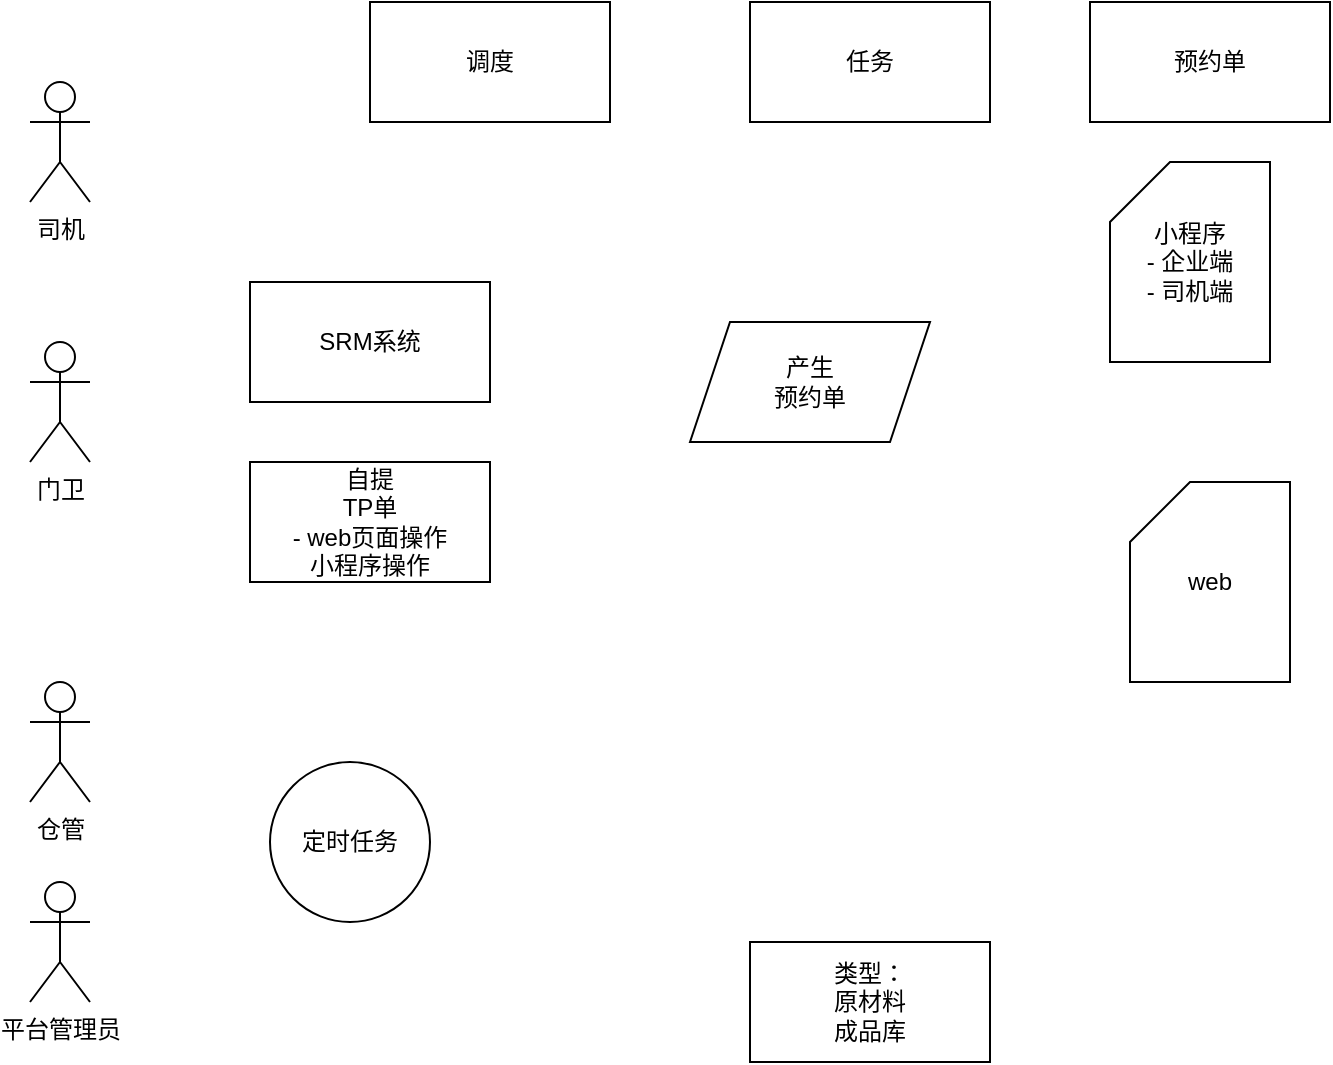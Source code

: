<mxfile version="16.6.4" type="github">
  <diagram id="FVVDr3EWAPTUyRkwVeIB" name="园区平台">
    <mxGraphModel dx="1093" dy="576" grid="1" gridSize="10" guides="1" tooltips="1" connect="1" arrows="1" fold="1" page="1" pageScale="1" pageWidth="2339" pageHeight="3300" math="0" shadow="0">
      <root>
        <mxCell id="0" />
        <mxCell id="1" parent="0" />
        <mxCell id="XGPAb-1Tz1DG9Ni42fbj-1" value="SRM系统" style="rounded=0;whiteSpace=wrap;html=1;" vertex="1" parent="1">
          <mxGeometry x="330" y="250" width="120" height="60" as="geometry" />
        </mxCell>
        <mxCell id="XGPAb-1Tz1DG9Ni42fbj-2" value="类型：&lt;br&gt;原材料&lt;br&gt;成品库&lt;br&gt;" style="rounded=0;whiteSpace=wrap;html=1;" vertex="1" parent="1">
          <mxGeometry x="580" y="580" width="120" height="60" as="geometry" />
        </mxCell>
        <mxCell id="XGPAb-1Tz1DG9Ni42fbj-3" value="自提&lt;br&gt;TP单&lt;br&gt;- web页面操作&lt;br&gt;小程序操作" style="rounded=0;whiteSpace=wrap;html=1;" vertex="1" parent="1">
          <mxGeometry x="330" y="340" width="120" height="60" as="geometry" />
        </mxCell>
        <mxCell id="XGPAb-1Tz1DG9Ni42fbj-4" value="司机" style="shape=umlActor;verticalLabelPosition=bottom;verticalAlign=top;html=1;outlineConnect=0;" vertex="1" parent="1">
          <mxGeometry x="220" y="150" width="30" height="60" as="geometry" />
        </mxCell>
        <mxCell id="XGPAb-1Tz1DG9Ni42fbj-5" value="门卫" style="shape=umlActor;verticalLabelPosition=bottom;verticalAlign=top;html=1;outlineConnect=0;" vertex="1" parent="1">
          <mxGeometry x="220" y="280" width="30" height="60" as="geometry" />
        </mxCell>
        <mxCell id="XGPAb-1Tz1DG9Ni42fbj-6" value="仓管" style="shape=umlActor;verticalLabelPosition=bottom;verticalAlign=top;html=1;outlineConnect=0;" vertex="1" parent="1">
          <mxGeometry x="220" y="450" width="30" height="60" as="geometry" />
        </mxCell>
        <mxCell id="XGPAb-1Tz1DG9Ni42fbj-7" value="平台管理员" style="shape=umlActor;verticalLabelPosition=bottom;verticalAlign=top;html=1;outlineConnect=0;" vertex="1" parent="1">
          <mxGeometry x="220" y="550" width="30" height="60" as="geometry" />
        </mxCell>
        <mxCell id="XGPAb-1Tz1DG9Ni42fbj-8" value="小程序&lt;br&gt;- 企业端&lt;br&gt;- 司机端" style="shape=card;whiteSpace=wrap;html=1;" vertex="1" parent="1">
          <mxGeometry x="760" y="190" width="80" height="100" as="geometry" />
        </mxCell>
        <mxCell id="XGPAb-1Tz1DG9Ni42fbj-9" value="web" style="shape=card;whiteSpace=wrap;html=1;" vertex="1" parent="1">
          <mxGeometry x="770" y="350" width="80" height="100" as="geometry" />
        </mxCell>
        <mxCell id="XGPAb-1Tz1DG9Ni42fbj-10" value="定时任务" style="ellipse;whiteSpace=wrap;html=1;aspect=fixed;" vertex="1" parent="1">
          <mxGeometry x="340" y="490" width="80" height="80" as="geometry" />
        </mxCell>
        <mxCell id="XGPAb-1Tz1DG9Ni42fbj-11" value="产生&lt;br&gt;预约单" style="shape=parallelogram;perimeter=parallelogramPerimeter;whiteSpace=wrap;html=1;fixedSize=1;" vertex="1" parent="1">
          <mxGeometry x="550" y="270" width="120" height="60" as="geometry" />
        </mxCell>
        <mxCell id="XGPAb-1Tz1DG9Ni42fbj-16" value="调度" style="rounded=0;whiteSpace=wrap;html=1;" vertex="1" parent="1">
          <mxGeometry x="390" y="110" width="120" height="60" as="geometry" />
        </mxCell>
        <mxCell id="XGPAb-1Tz1DG9Ni42fbj-17" value="任务" style="rounded=0;whiteSpace=wrap;html=1;" vertex="1" parent="1">
          <mxGeometry x="580" y="110" width="120" height="60" as="geometry" />
        </mxCell>
        <mxCell id="XGPAb-1Tz1DG9Ni42fbj-18" value="预约单" style="rounded=0;whiteSpace=wrap;html=1;" vertex="1" parent="1">
          <mxGeometry x="750" y="110" width="120" height="60" as="geometry" />
        </mxCell>
      </root>
    </mxGraphModel>
  </diagram>
</mxfile>
